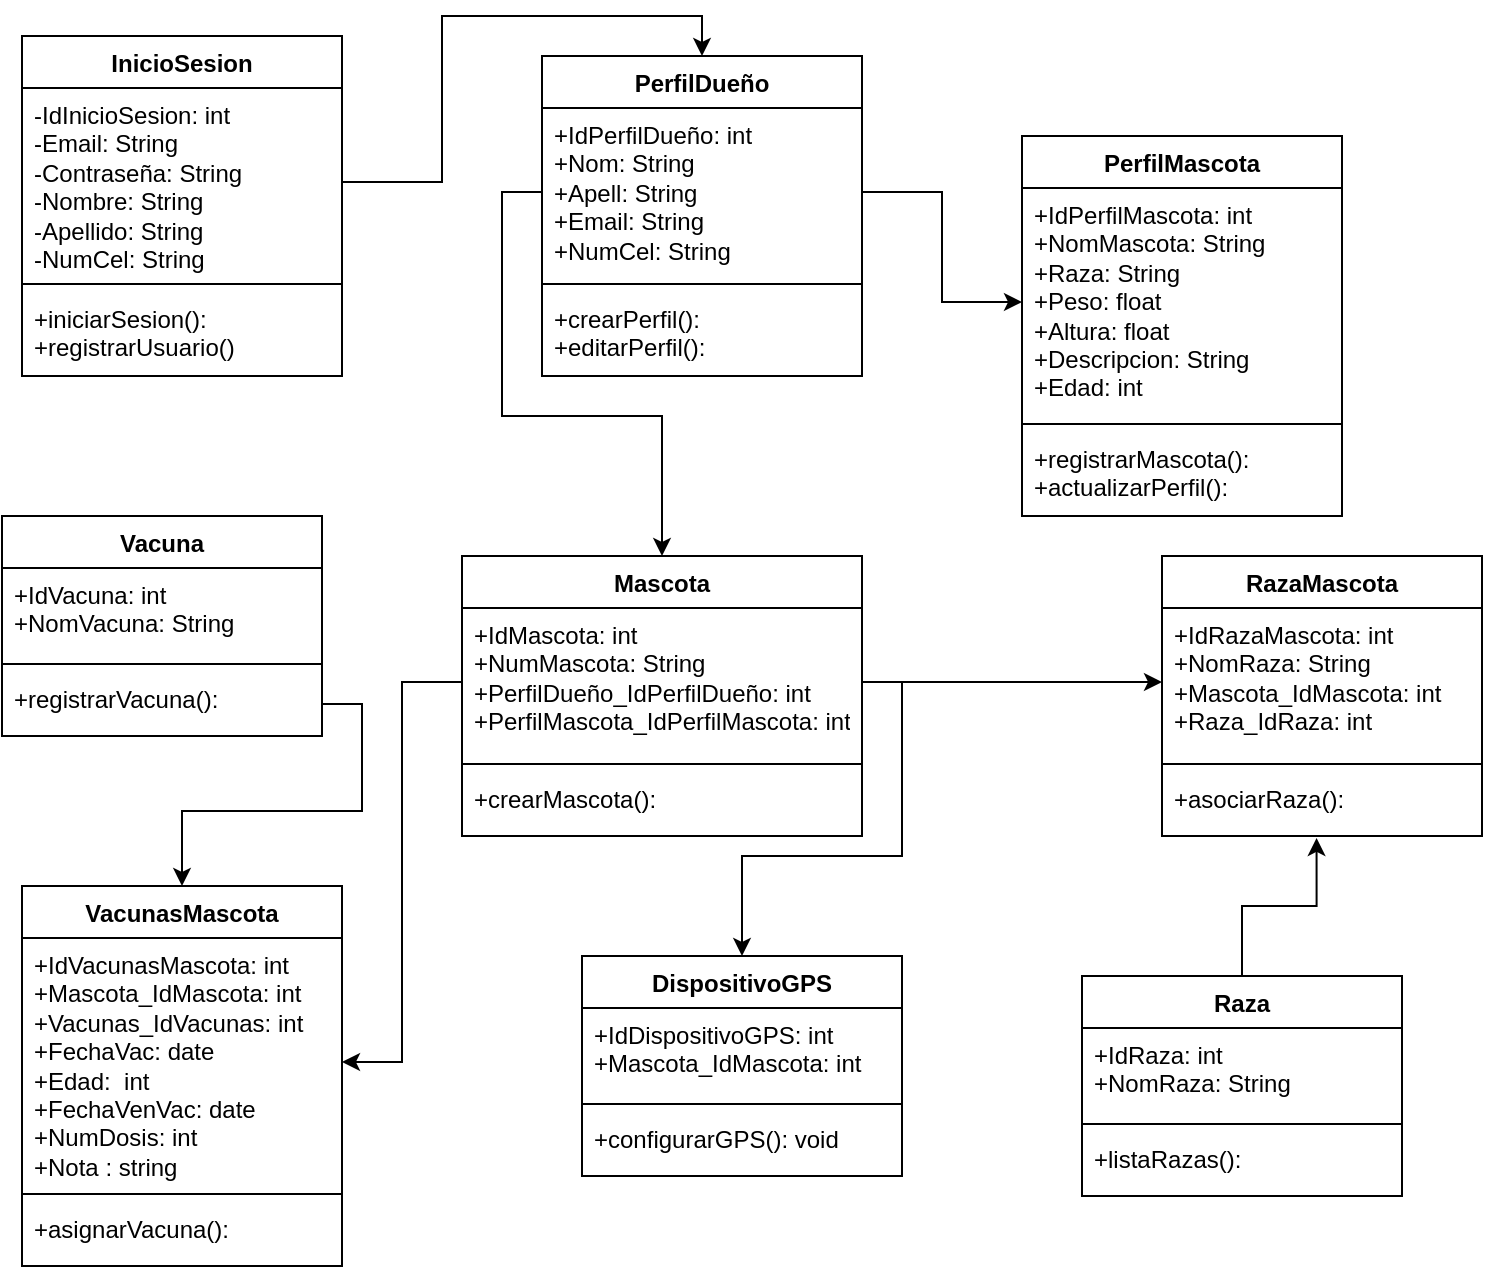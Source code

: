 <mxfile version="26.2.9">
  <diagram id="R2lEEEUBdFMjLlhIrx00" name="Page-1">
    <mxGraphModel dx="830" dy="1555" grid="1" gridSize="10" guides="1" tooltips="1" connect="1" arrows="1" fold="1" page="1" pageScale="1" pageWidth="850" pageHeight="1100" math="0" shadow="0" extFonts="Permanent Marker^https://fonts.googleapis.com/css?family=Permanent+Marker">
      <root>
        <mxCell id="0" />
        <mxCell id="1" parent="0" />
        <mxCell id="fCaKnJJTgRYr6bCDVYci-5" value="InicioSesion" style="swimlane;fontStyle=1;align=center;verticalAlign=top;childLayout=stackLayout;horizontal=1;startSize=26;horizontalStack=0;resizeParent=1;resizeParentMax=0;resizeLast=0;collapsible=1;marginBottom=0;whiteSpace=wrap;html=1;" parent="1" vertex="1">
          <mxGeometry x="100" y="-190" width="160" height="170" as="geometry">
            <mxRectangle x="150" y="20" width="110" height="30" as="alternateBounds" />
          </mxGeometry>
        </mxCell>
        <mxCell id="fCaKnJJTgRYr6bCDVYci-6" value="&lt;span style=&quot;background-color: initial;&quot;&gt;-IdInicioSesion: int&lt;/span&gt;&lt;br style=&quot;background-color: initial;&quot;&gt;&lt;span style=&quot;background-color: initial;&quot;&gt;-Email: String&lt;/span&gt;&lt;br style=&quot;background-color: initial;&quot;&gt;&lt;span style=&quot;background-color: initial;&quot;&gt;-Contraseña: String&lt;/span&gt;&lt;br style=&quot;background-color: initial;&quot;&gt;&lt;span style=&quot;background-color: initial;&quot;&gt;-Nombre: String&lt;/span&gt;&lt;br style=&quot;background-color: initial;&quot;&gt;&lt;span style=&quot;background-color: initial;&quot;&gt;-Apellido: String&lt;/span&gt;&lt;br style=&quot;background-color: initial;&quot;&gt;&lt;span style=&quot;background-color: initial;&quot;&gt;-NumCel: String&lt;/span&gt;&lt;br&gt;&lt;li&gt;&lt;/li&gt;" style="text;strokeColor=none;fillColor=none;align=left;verticalAlign=top;spacingLeft=4;spacingRight=4;overflow=hidden;rotatable=0;points=[[0,0.5],[1,0.5]];portConstraint=eastwest;whiteSpace=wrap;html=1;" parent="fCaKnJJTgRYr6bCDVYci-5" vertex="1">
          <mxGeometry y="26" width="160" height="94" as="geometry" />
        </mxCell>
        <mxCell id="fCaKnJJTgRYr6bCDVYci-7" value="" style="line;strokeWidth=1;fillColor=none;align=left;verticalAlign=middle;spacingTop=-1;spacingLeft=3;spacingRight=3;rotatable=0;labelPosition=right;points=[];portConstraint=eastwest;strokeColor=inherit;" parent="fCaKnJJTgRYr6bCDVYci-5" vertex="1">
          <mxGeometry y="120" width="160" height="8" as="geometry" />
        </mxCell>
        <mxCell id="fCaKnJJTgRYr6bCDVYci-8" value="&lt;span style=&quot;background-color: initial;&quot;&gt;+iniciarSesion():&amp;nbsp;&lt;/span&gt;&lt;br&gt;&lt;span style=&quot;background-color: initial;&quot;&gt;+registrarUsuario()&lt;/span&gt;" style="text;strokeColor=none;fillColor=none;align=left;verticalAlign=top;spacingLeft=4;spacingRight=4;overflow=hidden;rotatable=0;points=[[0,0.5],[1,0.5]];portConstraint=eastwest;whiteSpace=wrap;html=1;" parent="fCaKnJJTgRYr6bCDVYci-5" vertex="1">
          <mxGeometry y="128" width="160" height="42" as="geometry" />
        </mxCell>
        <mxCell id="fCaKnJJTgRYr6bCDVYci-45" style="edgeStyle=orthogonalEdgeStyle;rounded=0;orthogonalLoop=1;jettySize=auto;html=1;exitX=0;exitY=0.5;exitDx=0;exitDy=0;" parent="1" source="fCaKnJJTgRYr6bCDVYci-10" target="fCaKnJJTgRYr6bCDVYci-22" edge="1">
          <mxGeometry relative="1" as="geometry" />
        </mxCell>
        <mxCell id="fCaKnJJTgRYr6bCDVYci-9" value="&lt;div&gt;PerfilDueño&lt;/div&gt;&lt;div&gt;&lt;br&gt;&lt;/div&gt;" style="swimlane;fontStyle=1;align=center;verticalAlign=top;childLayout=stackLayout;horizontal=1;startSize=26;horizontalStack=0;resizeParent=1;resizeParentMax=0;resizeLast=0;collapsible=1;marginBottom=0;whiteSpace=wrap;html=1;" parent="1" vertex="1">
          <mxGeometry x="360" y="-180" width="160" height="160" as="geometry">
            <mxRectangle x="150" y="20" width="110" height="30" as="alternateBounds" />
          </mxGeometry>
        </mxCell>
        <mxCell id="fCaKnJJTgRYr6bCDVYci-10" value="&lt;div&gt;+IdPerfilDueño: int&lt;/div&gt;&lt;div&gt;+Nom: String&lt;/div&gt;&lt;div&gt;+Apell: String&lt;/div&gt;&lt;div&gt;+Email: String&lt;br&gt;&lt;/div&gt;&lt;div&gt;&lt;span style=&quot;background-color: initial;&quot;&gt;+NumCel: String&lt;/span&gt;&lt;br&gt;&lt;/div&gt;" style="text;strokeColor=none;fillColor=none;align=left;verticalAlign=top;spacingLeft=4;spacingRight=4;overflow=hidden;rotatable=0;points=[[0,0.5],[1,0.5]];portConstraint=eastwest;whiteSpace=wrap;html=1;" parent="fCaKnJJTgRYr6bCDVYci-9" vertex="1">
          <mxGeometry y="26" width="160" height="84" as="geometry" />
        </mxCell>
        <mxCell id="fCaKnJJTgRYr6bCDVYci-11" value="" style="line;strokeWidth=1;fillColor=none;align=left;verticalAlign=middle;spacingTop=-1;spacingLeft=3;spacingRight=3;rotatable=0;labelPosition=right;points=[];portConstraint=eastwest;strokeColor=inherit;" parent="fCaKnJJTgRYr6bCDVYci-9" vertex="1">
          <mxGeometry y="110" width="160" height="8" as="geometry" />
        </mxCell>
        <mxCell id="fCaKnJJTgRYr6bCDVYci-12" value="&lt;span style=&quot;background-color: initial;&quot;&gt;+crearPerfil():&lt;/span&gt;&lt;div&gt;&lt;span style=&quot;background-color: initial;&quot;&gt;+editarPerfil():&lt;/span&gt;&lt;/div&gt;" style="text;strokeColor=none;fillColor=none;align=left;verticalAlign=top;spacingLeft=4;spacingRight=4;overflow=hidden;rotatable=0;points=[[0,0.5],[1,0.5]];portConstraint=eastwest;whiteSpace=wrap;html=1;" parent="fCaKnJJTgRYr6bCDVYci-9" vertex="1">
          <mxGeometry y="118" width="160" height="42" as="geometry" />
        </mxCell>
        <mxCell id="fCaKnJJTgRYr6bCDVYci-13" value="&lt;div&gt;PerfilMascota&lt;/div&gt;&lt;div&gt;&lt;br&gt;&lt;/div&gt;" style="swimlane;fontStyle=1;align=center;verticalAlign=top;childLayout=stackLayout;horizontal=1;startSize=26;horizontalStack=0;resizeParent=1;resizeParentMax=0;resizeLast=0;collapsible=1;marginBottom=0;whiteSpace=wrap;html=1;" parent="1" vertex="1">
          <mxGeometry x="600" y="-140" width="160" height="190" as="geometry">
            <mxRectangle x="150" y="20" width="110" height="30" as="alternateBounds" />
          </mxGeometry>
        </mxCell>
        <mxCell id="fCaKnJJTgRYr6bCDVYci-14" value="&lt;span style=&quot;background-color: initial;&quot;&gt;+IdPerfilMascota: int&lt;/span&gt;&lt;br&gt;&lt;span style=&quot;background-color: initial;&quot;&gt;+NomMascota: String&lt;/span&gt;&lt;br&gt;&lt;span style=&quot;background-color: initial;&quot;&gt;+Raza: String&lt;/span&gt;&lt;br&gt;&lt;span style=&quot;background-color: initial;&quot;&gt;+Peso: float&lt;/span&gt;&lt;br&gt;&lt;span style=&quot;background-color: initial;&quot;&gt;+Altura: float&lt;/span&gt;&lt;br&gt;&lt;span style=&quot;background-color: initial;&quot;&gt;+Descripcion: String&lt;/span&gt;&lt;br&gt;&lt;span style=&quot;background-color: initial;&quot;&gt;+Edad: int&lt;/span&gt;" style="text;strokeColor=none;fillColor=none;align=left;verticalAlign=top;spacingLeft=4;spacingRight=4;overflow=hidden;rotatable=0;points=[[0,0.5],[1,0.5]];portConstraint=eastwest;whiteSpace=wrap;html=1;" parent="fCaKnJJTgRYr6bCDVYci-13" vertex="1">
          <mxGeometry y="26" width="160" height="114" as="geometry" />
        </mxCell>
        <mxCell id="fCaKnJJTgRYr6bCDVYci-15" value="" style="line;strokeWidth=1;fillColor=none;align=left;verticalAlign=middle;spacingTop=-1;spacingLeft=3;spacingRight=3;rotatable=0;labelPosition=right;points=[];portConstraint=eastwest;strokeColor=inherit;" parent="fCaKnJJTgRYr6bCDVYci-13" vertex="1">
          <mxGeometry y="140" width="160" height="8" as="geometry" />
        </mxCell>
        <mxCell id="fCaKnJJTgRYr6bCDVYci-16" value="&lt;span style=&quot;background-color: initial;&quot;&gt;+registrarMascota():&amp;nbsp;&lt;/span&gt;&lt;br&gt;&lt;span style=&quot;background-color: initial;&quot;&gt;+actualizarPerfil():&amp;nbsp;&lt;/span&gt;" style="text;strokeColor=none;fillColor=none;align=left;verticalAlign=top;spacingLeft=4;spacingRight=4;overflow=hidden;rotatable=0;points=[[0,0.5],[1,0.5]];portConstraint=eastwest;whiteSpace=wrap;html=1;" parent="fCaKnJJTgRYr6bCDVYci-13" vertex="1">
          <mxGeometry y="148" width="160" height="42" as="geometry" />
        </mxCell>
        <mxCell id="fCaKnJJTgRYr6bCDVYci-18" value="&lt;div&gt;Vacuna&lt;/div&gt;&lt;div&gt;&lt;br&gt;&lt;/div&gt;" style="swimlane;fontStyle=1;align=center;verticalAlign=top;childLayout=stackLayout;horizontal=1;startSize=26;horizontalStack=0;resizeParent=1;resizeParentMax=0;resizeLast=0;collapsible=1;marginBottom=0;whiteSpace=wrap;html=1;" parent="1" vertex="1">
          <mxGeometry x="90" y="50" width="160" height="110" as="geometry">
            <mxRectangle x="150" y="20" width="110" height="30" as="alternateBounds" />
          </mxGeometry>
        </mxCell>
        <mxCell id="fCaKnJJTgRYr6bCDVYci-19" value="&lt;span style=&quot;background-color: initial;&quot;&gt;+IdVacuna: int&lt;/span&gt;&lt;br&gt;&lt;span style=&quot;background-color: initial;&quot;&gt;+NomVacuna: String&lt;/span&gt;" style="text;strokeColor=none;fillColor=none;align=left;verticalAlign=top;spacingLeft=4;spacingRight=4;overflow=hidden;rotatable=0;points=[[0,0.5],[1,0.5]];portConstraint=eastwest;whiteSpace=wrap;html=1;" parent="fCaKnJJTgRYr6bCDVYci-18" vertex="1">
          <mxGeometry y="26" width="160" height="44" as="geometry" />
        </mxCell>
        <mxCell id="fCaKnJJTgRYr6bCDVYci-20" value="" style="line;strokeWidth=1;fillColor=none;align=left;verticalAlign=middle;spacingTop=-1;spacingLeft=3;spacingRight=3;rotatable=0;labelPosition=right;points=[];portConstraint=eastwest;strokeColor=inherit;" parent="fCaKnJJTgRYr6bCDVYci-18" vertex="1">
          <mxGeometry y="70" width="160" height="8" as="geometry" />
        </mxCell>
        <mxCell id="fCaKnJJTgRYr6bCDVYci-21" value="&lt;div&gt;+registrarVacuna():&lt;/div&gt;" style="text;strokeColor=none;fillColor=none;align=left;verticalAlign=top;spacingLeft=4;spacingRight=4;overflow=hidden;rotatable=0;points=[[0,0.5],[1,0.5]];portConstraint=eastwest;whiteSpace=wrap;html=1;" parent="fCaKnJJTgRYr6bCDVYci-18" vertex="1">
          <mxGeometry y="78" width="160" height="32" as="geometry" />
        </mxCell>
        <mxCell id="fCaKnJJTgRYr6bCDVYci-22" value="&lt;div&gt;Mascota&lt;/div&gt;" style="swimlane;fontStyle=1;align=center;verticalAlign=top;childLayout=stackLayout;horizontal=1;startSize=26;horizontalStack=0;resizeParent=1;resizeParentMax=0;resizeLast=0;collapsible=1;marginBottom=0;whiteSpace=wrap;html=1;" parent="1" vertex="1">
          <mxGeometry x="320" y="70" width="200" height="140" as="geometry">
            <mxRectangle x="150" y="20" width="110" height="30" as="alternateBounds" />
          </mxGeometry>
        </mxCell>
        <mxCell id="fCaKnJJTgRYr6bCDVYci-23" value="&lt;div&gt;&lt;div&gt;+IdMascota: int&lt;/div&gt;&lt;div&gt;+NumMascota: String&lt;/div&gt;&lt;div&gt;+PerfilDueño_IdPerfilDueño: int&lt;/div&gt;&lt;div&gt;+PerfilMascota_IdPerfilMascota: int&lt;/div&gt;&lt;/div&gt;" style="text;strokeColor=none;fillColor=none;align=left;verticalAlign=top;spacingLeft=4;spacingRight=4;overflow=hidden;rotatable=0;points=[[0,0.5],[1,0.5]];portConstraint=eastwest;whiteSpace=wrap;html=1;" parent="fCaKnJJTgRYr6bCDVYci-22" vertex="1">
          <mxGeometry y="26" width="200" height="74" as="geometry" />
        </mxCell>
        <mxCell id="fCaKnJJTgRYr6bCDVYci-24" value="" style="line;strokeWidth=1;fillColor=none;align=left;verticalAlign=middle;spacingTop=-1;spacingLeft=3;spacingRight=3;rotatable=0;labelPosition=right;points=[];portConstraint=eastwest;strokeColor=inherit;" parent="fCaKnJJTgRYr6bCDVYci-22" vertex="1">
          <mxGeometry y="100" width="200" height="8" as="geometry" />
        </mxCell>
        <mxCell id="fCaKnJJTgRYr6bCDVYci-25" value="&lt;div&gt;+crearMascota():&amp;nbsp;&lt;/div&gt;&lt;div&gt;&lt;br&gt;&lt;/div&gt;" style="text;strokeColor=none;fillColor=none;align=left;verticalAlign=top;spacingLeft=4;spacingRight=4;overflow=hidden;rotatable=0;points=[[0,0.5],[1,0.5]];portConstraint=eastwest;whiteSpace=wrap;html=1;" parent="fCaKnJJTgRYr6bCDVYci-22" vertex="1">
          <mxGeometry y="108" width="200" height="32" as="geometry" />
        </mxCell>
        <mxCell id="fCaKnJJTgRYr6bCDVYci-26" value="&lt;div&gt;&lt;div&gt;VacunasMascota&lt;/div&gt;&lt;div&gt;&lt;br&gt;&lt;/div&gt;&lt;/div&gt;" style="swimlane;fontStyle=1;align=center;verticalAlign=top;childLayout=stackLayout;horizontal=1;startSize=26;horizontalStack=0;resizeParent=1;resizeParentMax=0;resizeLast=0;collapsible=1;marginBottom=0;whiteSpace=wrap;html=1;" parent="1" vertex="1">
          <mxGeometry x="100" y="235" width="160" height="190" as="geometry">
            <mxRectangle x="150" y="20" width="110" height="30" as="alternateBounds" />
          </mxGeometry>
        </mxCell>
        <mxCell id="fCaKnJJTgRYr6bCDVYci-27" value="&lt;span style=&quot;background-color: initial;&quot;&gt;+IdVacunasMascota: int&lt;/span&gt;&lt;br&gt;&lt;span style=&quot;background-color: initial;&quot;&gt;+Mascota_IdMascota: int&lt;/span&gt;&lt;br&gt;&lt;span style=&quot;background-color: initial;&quot;&gt;+Vacunas_IdVacunas: int&lt;/span&gt;&lt;div&gt;&lt;span style=&quot;background-color: initial;&quot;&gt;+FechaVac: date&lt;/span&gt;&lt;/div&gt;&lt;div&gt;&lt;span style=&quot;background-color: initial;&quot;&gt;+Edad:&amp;nbsp; int&lt;/span&gt;&lt;/div&gt;&lt;div&gt;&lt;span style=&quot;background-color: initial;&quot;&gt;+FechaVenVac: date&lt;/span&gt;&lt;/div&gt;&lt;div&gt;&lt;span style=&quot;background-color: initial;&quot;&gt;+NumDosis: int&lt;/span&gt;&lt;/div&gt;&lt;div&gt;&lt;span style=&quot;background-color: initial;&quot;&gt;+Nota : string&lt;/span&gt;&lt;/div&gt;" style="text;strokeColor=none;fillColor=none;align=left;verticalAlign=top;spacingLeft=4;spacingRight=4;overflow=hidden;rotatable=0;points=[[0,0.5],[1,0.5]];portConstraint=eastwest;whiteSpace=wrap;html=1;" parent="fCaKnJJTgRYr6bCDVYci-26" vertex="1">
          <mxGeometry y="26" width="160" height="124" as="geometry" />
        </mxCell>
        <mxCell id="fCaKnJJTgRYr6bCDVYci-28" value="" style="line;strokeWidth=1;fillColor=none;align=left;verticalAlign=middle;spacingTop=-1;spacingLeft=3;spacingRight=3;rotatable=0;labelPosition=right;points=[];portConstraint=eastwest;strokeColor=inherit;" parent="fCaKnJJTgRYr6bCDVYci-26" vertex="1">
          <mxGeometry y="150" width="160" height="8" as="geometry" />
        </mxCell>
        <mxCell id="fCaKnJJTgRYr6bCDVYci-29" value="&lt;div&gt;+asignarVacuna():&lt;/div&gt;&lt;div&gt;&lt;br&gt;&lt;/div&gt;" style="text;strokeColor=none;fillColor=none;align=left;verticalAlign=top;spacingLeft=4;spacingRight=4;overflow=hidden;rotatable=0;points=[[0,0.5],[1,0.5]];portConstraint=eastwest;whiteSpace=wrap;html=1;" parent="fCaKnJJTgRYr6bCDVYci-26" vertex="1">
          <mxGeometry y="158" width="160" height="32" as="geometry" />
        </mxCell>
        <mxCell id="fCaKnJJTgRYr6bCDVYci-30" value="&lt;div&gt;DispositivoGPS&lt;/div&gt;" style="swimlane;fontStyle=1;align=center;verticalAlign=top;childLayout=stackLayout;horizontal=1;startSize=26;horizontalStack=0;resizeParent=1;resizeParentMax=0;resizeLast=0;collapsible=1;marginBottom=0;whiteSpace=wrap;html=1;" parent="1" vertex="1">
          <mxGeometry x="380" y="270" width="160" height="110" as="geometry">
            <mxRectangle x="150" y="20" width="110" height="30" as="alternateBounds" />
          </mxGeometry>
        </mxCell>
        <mxCell id="fCaKnJJTgRYr6bCDVYci-31" value="&lt;div&gt;+IdDispositivoGPS: int&lt;/div&gt;&lt;div&gt;+Mascota_IdMascota: int&lt;/div&gt;" style="text;strokeColor=none;fillColor=none;align=left;verticalAlign=top;spacingLeft=4;spacingRight=4;overflow=hidden;rotatable=0;points=[[0,0.5],[1,0.5]];portConstraint=eastwest;whiteSpace=wrap;html=1;" parent="fCaKnJJTgRYr6bCDVYci-30" vertex="1">
          <mxGeometry y="26" width="160" height="44" as="geometry" />
        </mxCell>
        <mxCell id="fCaKnJJTgRYr6bCDVYci-32" value="" style="line;strokeWidth=1;fillColor=none;align=left;verticalAlign=middle;spacingTop=-1;spacingLeft=3;spacingRight=3;rotatable=0;labelPosition=right;points=[];portConstraint=eastwest;strokeColor=inherit;" parent="fCaKnJJTgRYr6bCDVYci-30" vertex="1">
          <mxGeometry y="70" width="160" height="8" as="geometry" />
        </mxCell>
        <mxCell id="fCaKnJJTgRYr6bCDVYci-33" value="&lt;div&gt;+configurarGPS(): void&lt;/div&gt;&lt;div&gt;&lt;br&gt;&lt;/div&gt;" style="text;strokeColor=none;fillColor=none;align=left;verticalAlign=top;spacingLeft=4;spacingRight=4;overflow=hidden;rotatable=0;points=[[0,0.5],[1,0.5]];portConstraint=eastwest;whiteSpace=wrap;html=1;" parent="fCaKnJJTgRYr6bCDVYci-30" vertex="1">
          <mxGeometry y="78" width="160" height="32" as="geometry" />
        </mxCell>
        <mxCell id="fCaKnJJTgRYr6bCDVYci-34" value="&lt;div&gt;&lt;div&gt;RazaMascota&lt;/div&gt;&lt;div&gt;&lt;br&gt;&lt;/div&gt;&lt;/div&gt;" style="swimlane;fontStyle=1;align=center;verticalAlign=top;childLayout=stackLayout;horizontal=1;startSize=26;horizontalStack=0;resizeParent=1;resizeParentMax=0;resizeLast=0;collapsible=1;marginBottom=0;whiteSpace=wrap;html=1;" parent="1" vertex="1">
          <mxGeometry x="670" y="70" width="160" height="140" as="geometry">
            <mxRectangle x="150" y="20" width="110" height="30" as="alternateBounds" />
          </mxGeometry>
        </mxCell>
        <mxCell id="fCaKnJJTgRYr6bCDVYci-35" value="&lt;div&gt;+IdRazaMascota: int&lt;/div&gt;&lt;div&gt;+NomRaza: String&lt;/div&gt;&lt;div&gt;+Mascota_IdMascota: int&lt;/div&gt;&lt;div&gt;+Raza_IdRaza: int&lt;/div&gt;" style="text;strokeColor=none;fillColor=none;align=left;verticalAlign=top;spacingLeft=4;spacingRight=4;overflow=hidden;rotatable=0;points=[[0,0.5],[1,0.5]];portConstraint=eastwest;whiteSpace=wrap;html=1;" parent="fCaKnJJTgRYr6bCDVYci-34" vertex="1">
          <mxGeometry y="26" width="160" height="74" as="geometry" />
        </mxCell>
        <mxCell id="fCaKnJJTgRYr6bCDVYci-36" value="" style="line;strokeWidth=1;fillColor=none;align=left;verticalAlign=middle;spacingTop=-1;spacingLeft=3;spacingRight=3;rotatable=0;labelPosition=right;points=[];portConstraint=eastwest;strokeColor=inherit;" parent="fCaKnJJTgRYr6bCDVYci-34" vertex="1">
          <mxGeometry y="100" width="160" height="8" as="geometry" />
        </mxCell>
        <mxCell id="fCaKnJJTgRYr6bCDVYci-37" value="&lt;div&gt;+asociarRaza():&lt;/div&gt;" style="text;strokeColor=none;fillColor=none;align=left;verticalAlign=top;spacingLeft=4;spacingRight=4;overflow=hidden;rotatable=0;points=[[0,0.5],[1,0.5]];portConstraint=eastwest;whiteSpace=wrap;html=1;" parent="fCaKnJJTgRYr6bCDVYci-34" vertex="1">
          <mxGeometry y="108" width="160" height="32" as="geometry" />
        </mxCell>
        <mxCell id="fCaKnJJTgRYr6bCDVYci-38" value="&lt;div&gt;Raza&lt;/div&gt;" style="swimlane;fontStyle=1;align=center;verticalAlign=top;childLayout=stackLayout;horizontal=1;startSize=26;horizontalStack=0;resizeParent=1;resizeParentMax=0;resizeLast=0;collapsible=1;marginBottom=0;whiteSpace=wrap;html=1;" parent="1" vertex="1">
          <mxGeometry x="630" y="280" width="160" height="110" as="geometry">
            <mxRectangle x="150" y="20" width="110" height="30" as="alternateBounds" />
          </mxGeometry>
        </mxCell>
        <mxCell id="fCaKnJJTgRYr6bCDVYci-39" value="&lt;div&gt;+IdRaza: int&lt;/div&gt;&lt;div&gt;+NomRaza: String&lt;/div&gt;" style="text;strokeColor=none;fillColor=none;align=left;verticalAlign=top;spacingLeft=4;spacingRight=4;overflow=hidden;rotatable=0;points=[[0,0.5],[1,0.5]];portConstraint=eastwest;whiteSpace=wrap;html=1;" parent="fCaKnJJTgRYr6bCDVYci-38" vertex="1">
          <mxGeometry y="26" width="160" height="44" as="geometry" />
        </mxCell>
        <mxCell id="fCaKnJJTgRYr6bCDVYci-40" value="" style="line;strokeWidth=1;fillColor=none;align=left;verticalAlign=middle;spacingTop=-1;spacingLeft=3;spacingRight=3;rotatable=0;labelPosition=right;points=[];portConstraint=eastwest;strokeColor=inherit;" parent="fCaKnJJTgRYr6bCDVYci-38" vertex="1">
          <mxGeometry y="70" width="160" height="8" as="geometry" />
        </mxCell>
        <mxCell id="fCaKnJJTgRYr6bCDVYci-41" value="&lt;div&gt;+listaRazas():&lt;/div&gt;" style="text;strokeColor=none;fillColor=none;align=left;verticalAlign=top;spacingLeft=4;spacingRight=4;overflow=hidden;rotatable=0;points=[[0,0.5],[1,0.5]];portConstraint=eastwest;whiteSpace=wrap;html=1;" parent="fCaKnJJTgRYr6bCDVYci-38" vertex="1">
          <mxGeometry y="78" width="160" height="32" as="geometry" />
        </mxCell>
        <mxCell id="fCaKnJJTgRYr6bCDVYci-42" style="edgeStyle=orthogonalEdgeStyle;rounded=0;orthogonalLoop=1;jettySize=auto;html=1;exitX=1;exitY=0.5;exitDx=0;exitDy=0;entryX=0.5;entryY=0;entryDx=0;entryDy=0;" parent="1" source="fCaKnJJTgRYr6bCDVYci-6" target="fCaKnJJTgRYr6bCDVYci-9" edge="1">
          <mxGeometry relative="1" as="geometry" />
        </mxCell>
        <mxCell id="fCaKnJJTgRYr6bCDVYci-43" style="edgeStyle=orthogonalEdgeStyle;rounded=0;orthogonalLoop=1;jettySize=auto;html=1;exitX=1;exitY=0.5;exitDx=0;exitDy=0;entryX=0;entryY=0.5;entryDx=0;entryDy=0;" parent="1" source="fCaKnJJTgRYr6bCDVYci-10" target="fCaKnJJTgRYr6bCDVYci-14" edge="1">
          <mxGeometry relative="1" as="geometry" />
        </mxCell>
        <mxCell id="fCaKnJJTgRYr6bCDVYci-48" style="edgeStyle=orthogonalEdgeStyle;rounded=0;orthogonalLoop=1;jettySize=auto;html=1;exitX=1;exitY=0.5;exitDx=0;exitDy=0;entryX=0.5;entryY=0;entryDx=0;entryDy=0;" parent="1" source="fCaKnJJTgRYr6bCDVYci-23" target="fCaKnJJTgRYr6bCDVYci-30" edge="1">
          <mxGeometry relative="1" as="geometry" />
        </mxCell>
        <mxCell id="fCaKnJJTgRYr6bCDVYci-50" style="edgeStyle=orthogonalEdgeStyle;rounded=0;orthogonalLoop=1;jettySize=auto;html=1;exitX=1;exitY=0.5;exitDx=0;exitDy=0;entryX=0;entryY=0.5;entryDx=0;entryDy=0;" parent="1" source="fCaKnJJTgRYr6bCDVYci-23" target="fCaKnJJTgRYr6bCDVYci-35" edge="1">
          <mxGeometry relative="1" as="geometry" />
        </mxCell>
        <mxCell id="fCaKnJJTgRYr6bCDVYci-51" style="edgeStyle=orthogonalEdgeStyle;rounded=0;orthogonalLoop=1;jettySize=auto;html=1;exitX=0.5;exitY=0;exitDx=0;exitDy=0;entryX=0.483;entryY=1.031;entryDx=0;entryDy=0;entryPerimeter=0;" parent="1" source="fCaKnJJTgRYr6bCDVYci-38" target="fCaKnJJTgRYr6bCDVYci-37" edge="1">
          <mxGeometry relative="1" as="geometry" />
        </mxCell>
        <mxCell id="fCaKnJJTgRYr6bCDVYci-53" style="edgeStyle=orthogonalEdgeStyle;rounded=0;orthogonalLoop=1;jettySize=auto;html=1;exitX=1;exitY=0.5;exitDx=0;exitDy=0;" parent="1" source="fCaKnJJTgRYr6bCDVYci-21" target="fCaKnJJTgRYr6bCDVYci-26" edge="1">
          <mxGeometry relative="1" as="geometry" />
        </mxCell>
        <mxCell id="fCaKnJJTgRYr6bCDVYci-54" style="edgeStyle=orthogonalEdgeStyle;rounded=0;orthogonalLoop=1;jettySize=auto;html=1;exitX=0;exitY=0.5;exitDx=0;exitDy=0;" parent="1" source="fCaKnJJTgRYr6bCDVYci-23" target="fCaKnJJTgRYr6bCDVYci-27" edge="1">
          <mxGeometry relative="1" as="geometry" />
        </mxCell>
      </root>
    </mxGraphModel>
  </diagram>
</mxfile>

